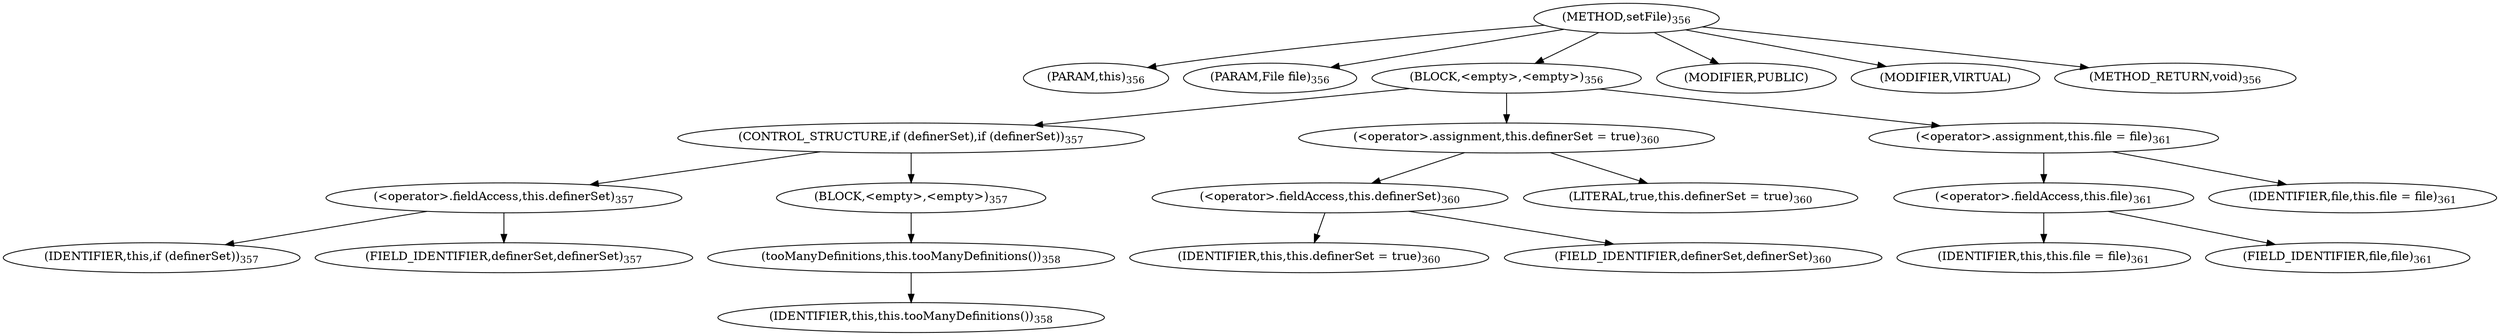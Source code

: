 digraph "setFile" {  
"681" [label = <(METHOD,setFile)<SUB>356</SUB>> ]
"50" [label = <(PARAM,this)<SUB>356</SUB>> ]
"682" [label = <(PARAM,File file)<SUB>356</SUB>> ]
"683" [label = <(BLOCK,&lt;empty&gt;,&lt;empty&gt;)<SUB>356</SUB>> ]
"684" [label = <(CONTROL_STRUCTURE,if (definerSet),if (definerSet))<SUB>357</SUB>> ]
"685" [label = <(&lt;operator&gt;.fieldAccess,this.definerSet)<SUB>357</SUB>> ]
"686" [label = <(IDENTIFIER,this,if (definerSet))<SUB>357</SUB>> ]
"687" [label = <(FIELD_IDENTIFIER,definerSet,definerSet)<SUB>357</SUB>> ]
"688" [label = <(BLOCK,&lt;empty&gt;,&lt;empty&gt;)<SUB>357</SUB>> ]
"689" [label = <(tooManyDefinitions,this.tooManyDefinitions())<SUB>358</SUB>> ]
"49" [label = <(IDENTIFIER,this,this.tooManyDefinitions())<SUB>358</SUB>> ]
"690" [label = <(&lt;operator&gt;.assignment,this.definerSet = true)<SUB>360</SUB>> ]
"691" [label = <(&lt;operator&gt;.fieldAccess,this.definerSet)<SUB>360</SUB>> ]
"692" [label = <(IDENTIFIER,this,this.definerSet = true)<SUB>360</SUB>> ]
"693" [label = <(FIELD_IDENTIFIER,definerSet,definerSet)<SUB>360</SUB>> ]
"694" [label = <(LITERAL,true,this.definerSet = true)<SUB>360</SUB>> ]
"695" [label = <(&lt;operator&gt;.assignment,this.file = file)<SUB>361</SUB>> ]
"696" [label = <(&lt;operator&gt;.fieldAccess,this.file)<SUB>361</SUB>> ]
"51" [label = <(IDENTIFIER,this,this.file = file)<SUB>361</SUB>> ]
"697" [label = <(FIELD_IDENTIFIER,file,file)<SUB>361</SUB>> ]
"698" [label = <(IDENTIFIER,file,this.file = file)<SUB>361</SUB>> ]
"699" [label = <(MODIFIER,PUBLIC)> ]
"700" [label = <(MODIFIER,VIRTUAL)> ]
"701" [label = <(METHOD_RETURN,void)<SUB>356</SUB>> ]
  "681" -> "50" 
  "681" -> "682" 
  "681" -> "683" 
  "681" -> "699" 
  "681" -> "700" 
  "681" -> "701" 
  "683" -> "684" 
  "683" -> "690" 
  "683" -> "695" 
  "684" -> "685" 
  "684" -> "688" 
  "685" -> "686" 
  "685" -> "687" 
  "688" -> "689" 
  "689" -> "49" 
  "690" -> "691" 
  "690" -> "694" 
  "691" -> "692" 
  "691" -> "693" 
  "695" -> "696" 
  "695" -> "698" 
  "696" -> "51" 
  "696" -> "697" 
}
